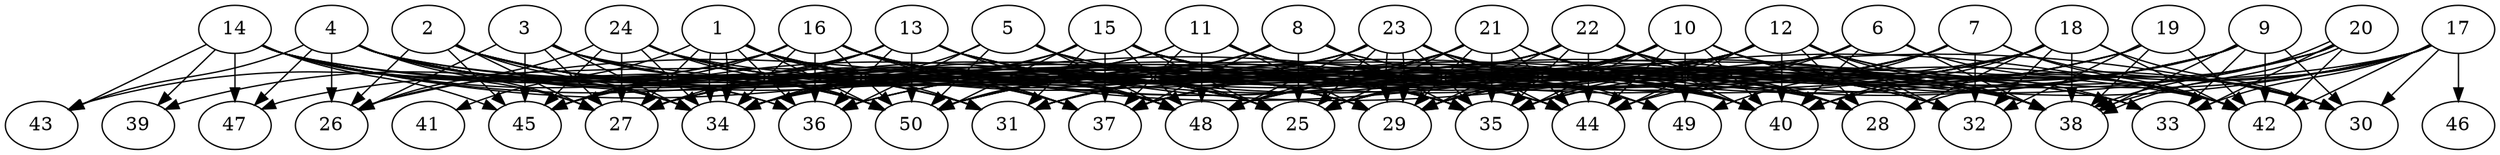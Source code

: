 // DAG automatically generated by daggen at Thu Oct  3 14:07:58 2019
// ./daggen --dot -n 50 --ccr 0.4 --fat 0.9 --regular 0.7 --density 0.7 --mindata 5242880 --maxdata 52428800 
digraph G {
  1 [size="13521920", alpha="0.17", expect_size="5408768"] 
  1 -> 25 [size ="5408768"]
  1 -> 27 [size ="5408768"]
  1 -> 31 [size ="5408768"]
  1 -> 34 [size ="5408768"]
  1 -> 34 [size ="5408768"]
  1 -> 35 [size ="5408768"]
  1 -> 36 [size ="5408768"]
  1 -> 37 [size ="5408768"]
  1 -> 40 [size ="5408768"]
  1 -> 41 [size ="5408768"]
  1 -> 49 [size ="5408768"]
  1 -> 50 [size ="5408768"]
  2 [size="27824640", alpha="0.16", expect_size="11129856"] 
  2 -> 25 [size ="11129856"]
  2 -> 26 [size ="11129856"]
  2 -> 27 [size ="11129856"]
  2 -> 29 [size ="11129856"]
  2 -> 31 [size ="11129856"]
  2 -> 34 [size ="11129856"]
  2 -> 35 [size ="11129856"]
  2 -> 37 [size ="11129856"]
  2 -> 45 [size ="11129856"]
  2 -> 50 [size ="11129856"]
  3 [size="34652160", alpha="0.10", expect_size="13860864"] 
  3 -> 25 [size ="13860864"]
  3 -> 26 [size ="13860864"]
  3 -> 27 [size ="13860864"]
  3 -> 29 [size ="13860864"]
  3 -> 31 [size ="13860864"]
  3 -> 34 [size ="13860864"]
  3 -> 37 [size ="13860864"]
  3 -> 42 [size ="13860864"]
  3 -> 45 [size ="13860864"]
  3 -> 50 [size ="13860864"]
  4 [size="45140480", alpha="0.18", expect_size="18056192"] 
  4 -> 25 [size ="18056192"]
  4 -> 26 [size ="18056192"]
  4 -> 27 [size ="18056192"]
  4 -> 28 [size ="18056192"]
  4 -> 29 [size ="18056192"]
  4 -> 31 [size ="18056192"]
  4 -> 33 [size ="18056192"]
  4 -> 34 [size ="18056192"]
  4 -> 36 [size ="18056192"]
  4 -> 43 [size ="18056192"]
  4 -> 47 [size ="18056192"]
  4 -> 48 [size ="18056192"]
  4 -> 50 [size ="18056192"]
  5 [size="18188800", alpha="0.18", expect_size="7275520"] 
  5 -> 25 [size ="7275520"]
  5 -> 28 [size ="7275520"]
  5 -> 34 [size ="7275520"]
  5 -> 36 [size ="7275520"]
  5 -> 40 [size ="7275520"]
  5 -> 48 [size ="7275520"]
  5 -> 50 [size ="7275520"]
  6 [size="24906240", alpha="0.13", expect_size="9962496"] 
  6 -> 25 [size ="9962496"]
  6 -> 36 [size ="9962496"]
  6 -> 38 [size ="9962496"]
  6 -> 40 [size ="9962496"]
  6 -> 42 [size ="9962496"]
  6 -> 44 [size ="9962496"]
  6 -> 50 [size ="9962496"]
  7 [size="125324800", alpha="0.07", expect_size="50129920"] 
  7 -> 25 [size ="50129920"]
  7 -> 29 [size ="50129920"]
  7 -> 30 [size ="50129920"]
  7 -> 32 [size ="50129920"]
  7 -> 36 [size ="50129920"]
  7 -> 42 [size ="50129920"]
  7 -> 49 [size ="50129920"]
  7 -> 50 [size ="50129920"]
  8 [size="71966720", alpha="0.10", expect_size="28786688"] 
  8 -> 25 [size ="28786688"]
  8 -> 27 [size ="28786688"]
  8 -> 32 [size ="28786688"]
  8 -> 35 [size ="28786688"]
  8 -> 37 [size ="28786688"]
  8 -> 42 [size ="28786688"]
  8 -> 50 [size ="28786688"]
  9 [size="80094720", alpha="0.05", expect_size="32037888"] 
  9 -> 25 [size ="32037888"]
  9 -> 30 [size ="32037888"]
  9 -> 31 [size ="32037888"]
  9 -> 33 [size ="32037888"]
  9 -> 37 [size ="32037888"]
  9 -> 38 [size ="32037888"]
  9 -> 40 [size ="32037888"]
  9 -> 42 [size ="32037888"]
  9 -> 44 [size ="32037888"]
  10 [size="106961920", alpha="0.06", expect_size="42784768"] 
  10 -> 25 [size ="42784768"]
  10 -> 29 [size ="42784768"]
  10 -> 32 [size ="42784768"]
  10 -> 33 [size ="42784768"]
  10 -> 35 [size ="42784768"]
  10 -> 37 [size ="42784768"]
  10 -> 38 [size ="42784768"]
  10 -> 40 [size ="42784768"]
  10 -> 44 [size ="42784768"]
  10 -> 45 [size ="42784768"]
  10 -> 48 [size ="42784768"]
  10 -> 49 [size ="42784768"]
  10 -> 50 [size ="42784768"]
  11 [size="79674880", alpha="0.04", expect_size="31869952"] 
  11 -> 27 [size ="31869952"]
  11 -> 29 [size ="31869952"]
  11 -> 32 [size ="31869952"]
  11 -> 37 [size ="31869952"]
  11 -> 38 [size ="31869952"]
  11 -> 44 [size ="31869952"]
  11 -> 45 [size ="31869952"]
  11 -> 48 [size ="31869952"]
  12 [size="62371840", alpha="0.06", expect_size="24948736"] 
  12 -> 25 [size ="24948736"]
  12 -> 27 [size ="24948736"]
  12 -> 28 [size ="24948736"]
  12 -> 30 [size ="24948736"]
  12 -> 32 [size ="24948736"]
  12 -> 34 [size ="24948736"]
  12 -> 35 [size ="24948736"]
  12 -> 36 [size ="24948736"]
  12 -> 37 [size ="24948736"]
  12 -> 38 [size ="24948736"]
  12 -> 40 [size ="24948736"]
  12 -> 42 [size ="24948736"]
  12 -> 44 [size ="24948736"]
  12 -> 48 [size ="24948736"]
  13 [size="36423680", alpha="0.08", expect_size="14569472"] 
  13 -> 27 [size ="14569472"]
  13 -> 30 [size ="14569472"]
  13 -> 36 [size ="14569472"]
  13 -> 38 [size ="14569472"]
  13 -> 39 [size ="14569472"]
  13 -> 40 [size ="14569472"]
  13 -> 44 [size ="14569472"]
  13 -> 45 [size ="14569472"]
  13 -> 48 [size ="14569472"]
  13 -> 50 [size ="14569472"]
  14 [size="92577280", alpha="0.19", expect_size="37030912"] 
  14 -> 27 [size ="37030912"]
  14 -> 29 [size ="37030912"]
  14 -> 34 [size ="37030912"]
  14 -> 36 [size ="37030912"]
  14 -> 38 [size ="37030912"]
  14 -> 39 [size ="37030912"]
  14 -> 40 [size ="37030912"]
  14 -> 43 [size ="37030912"]
  14 -> 44 [size ="37030912"]
  14 -> 45 [size ="37030912"]
  14 -> 47 [size ="37030912"]
  14 -> 48 [size ="37030912"]
  14 -> 50 [size ="37030912"]
  15 [size="77934080", alpha="0.10", expect_size="31173632"] 
  15 -> 25 [size ="31173632"]
  15 -> 31 [size ="31173632"]
  15 -> 32 [size ="31173632"]
  15 -> 34 [size ="31173632"]
  15 -> 35 [size ="31173632"]
  15 -> 37 [size ="31173632"]
  15 -> 38 [size ="31173632"]
  15 -> 40 [size ="31173632"]
  15 -> 45 [size ="31173632"]
  15 -> 48 [size ="31173632"]
  15 -> 50 [size ="31173632"]
  16 [size="65658880", alpha="0.08", expect_size="26263552"] 
  16 -> 25 [size ="26263552"]
  16 -> 26 [size ="26263552"]
  16 -> 29 [size ="26263552"]
  16 -> 34 [size ="26263552"]
  16 -> 36 [size ="26263552"]
  16 -> 37 [size ="26263552"]
  16 -> 38 [size ="26263552"]
  16 -> 40 [size ="26263552"]
  16 -> 42 [size ="26263552"]
  16 -> 43 [size ="26263552"]
  16 -> 44 [size ="26263552"]
  16 -> 45 [size ="26263552"]
  16 -> 48 [size ="26263552"]
  16 -> 50 [size ="26263552"]
  17 [size="21667840", alpha="0.05", expect_size="8667136"] 
  17 -> 30 [size ="8667136"]
  17 -> 33 [size ="8667136"]
  17 -> 34 [size ="8667136"]
  17 -> 35 [size ="8667136"]
  17 -> 38 [size ="8667136"]
  17 -> 40 [size ="8667136"]
  17 -> 42 [size ="8667136"]
  17 -> 46 [size ="8667136"]
  17 -> 48 [size ="8667136"]
  18 [size="65592320", alpha="0.17", expect_size="26236928"] 
  18 -> 28 [size ="26236928"]
  18 -> 29 [size ="26236928"]
  18 -> 30 [size ="26236928"]
  18 -> 32 [size ="26236928"]
  18 -> 35 [size ="26236928"]
  18 -> 37 [size ="26236928"]
  18 -> 38 [size ="26236928"]
  18 -> 40 [size ="26236928"]
  18 -> 42 [size ="26236928"]
  18 -> 47 [size ="26236928"]
  18 -> 50 [size ="26236928"]
  19 [size="123368960", alpha="0.10", expect_size="49347584"] 
  19 -> 25 [size ="49347584"]
  19 -> 29 [size ="49347584"]
  19 -> 31 [size ="49347584"]
  19 -> 32 [size ="49347584"]
  19 -> 38 [size ="49347584"]
  19 -> 42 [size ="49347584"]
  20 [size="34805760", alpha="0.18", expect_size="13922304"] 
  20 -> 28 [size ="13922304"]
  20 -> 29 [size ="13922304"]
  20 -> 33 [size ="13922304"]
  20 -> 38 [size ="13922304"]
  20 -> 38 [size ="13922304"]
  20 -> 42 [size ="13922304"]
  20 -> 48 [size ="13922304"]
  21 [size="71674880", alpha="0.07", expect_size="28669952"] 
  21 -> 25 [size ="28669952"]
  21 -> 28 [size ="28669952"]
  21 -> 29 [size ="28669952"]
  21 -> 31 [size ="28669952"]
  21 -> 35 [size ="28669952"]
  21 -> 40 [size ="28669952"]
  21 -> 44 [size ="28669952"]
  21 -> 48 [size ="28669952"]
  21 -> 50 [size ="28669952"]
  22 [size="94300160", alpha="0.17", expect_size="37720064"] 
  22 -> 26 [size ="37720064"]
  22 -> 27 [size ="37720064"]
  22 -> 28 [size ="37720064"]
  22 -> 29 [size ="37720064"]
  22 -> 30 [size ="37720064"]
  22 -> 31 [size ="37720064"]
  22 -> 34 [size ="37720064"]
  22 -> 35 [size ="37720064"]
  22 -> 38 [size ="37720064"]
  22 -> 40 [size ="37720064"]
  22 -> 44 [size ="37720064"]
  23 [size="129039360", alpha="0.12", expect_size="51615744"] 
  23 -> 25 [size ="51615744"]
  23 -> 27 [size ="51615744"]
  23 -> 29 [size ="51615744"]
  23 -> 29 [size ="51615744"]
  23 -> 34 [size ="51615744"]
  23 -> 35 [size ="51615744"]
  23 -> 38 [size ="51615744"]
  23 -> 40 [size ="51615744"]
  23 -> 44 [size ="51615744"]
  23 -> 48 [size ="51615744"]
  23 -> 49 [size ="51615744"]
  23 -> 50 [size ="51615744"]
  24 [size="60247040", alpha="0.12", expect_size="24098816"] 
  24 -> 25 [size ="24098816"]
  24 -> 26 [size ="24098816"]
  24 -> 27 [size ="24098816"]
  24 -> 33 [size ="24098816"]
  24 -> 34 [size ="24098816"]
  24 -> 35 [size ="24098816"]
  24 -> 37 [size ="24098816"]
  24 -> 45 [size ="24098816"]
  24 -> 48 [size ="24098816"]
  24 -> 50 [size ="24098816"]
  25 [size="51852800", alpha="0.13", expect_size="20741120"] 
  26 [size="110837760", alpha="0.16", expect_size="44335104"] 
  27 [size="42810880", alpha="0.18", expect_size="17124352"] 
  28 [size="71592960", alpha="0.10", expect_size="28637184"] 
  29 [size="53125120", alpha="0.13", expect_size="21250048"] 
  30 [size="110451200", alpha="0.12", expect_size="44180480"] 
  31 [size="99166720", alpha="0.02", expect_size="39666688"] 
  32 [size="19688960", alpha="0.01", expect_size="7875584"] 
  33 [size="122662400", alpha="0.04", expect_size="49064960"] 
  34 [size="75740160", alpha="0.00", expect_size="30296064"] 
  35 [size="28922880", alpha="0.07", expect_size="11569152"] 
  36 [size="105254400", alpha="0.04", expect_size="42101760"] 
  37 [size="80609280", alpha="0.01", expect_size="32243712"] 
  38 [size="67202560", alpha="0.08", expect_size="26881024"] 
  39 [size="123898880", alpha="0.13", expect_size="49559552"] 
  40 [size="81753600", alpha="0.02", expect_size="32701440"] 
  41 [size="34624000", alpha="0.00", expect_size="13849600"] 
  42 [size="49077760", alpha="0.13", expect_size="19631104"] 
  43 [size="56419840", alpha="0.05", expect_size="22567936"] 
  44 [size="79966720", alpha="0.05", expect_size="31986688"] 
  45 [size="81223680", alpha="0.12", expect_size="32489472"] 
  46 [size="125017600", alpha="0.15", expect_size="50007040"] 
  47 [size="27973120", alpha="0.04", expect_size="11189248"] 
  48 [size="34583040", alpha="0.02", expect_size="13833216"] 
  49 [size="79367680", alpha="0.07", expect_size="31747072"] 
  50 [size="36656640", alpha="0.09", expect_size="14662656"] 
}

